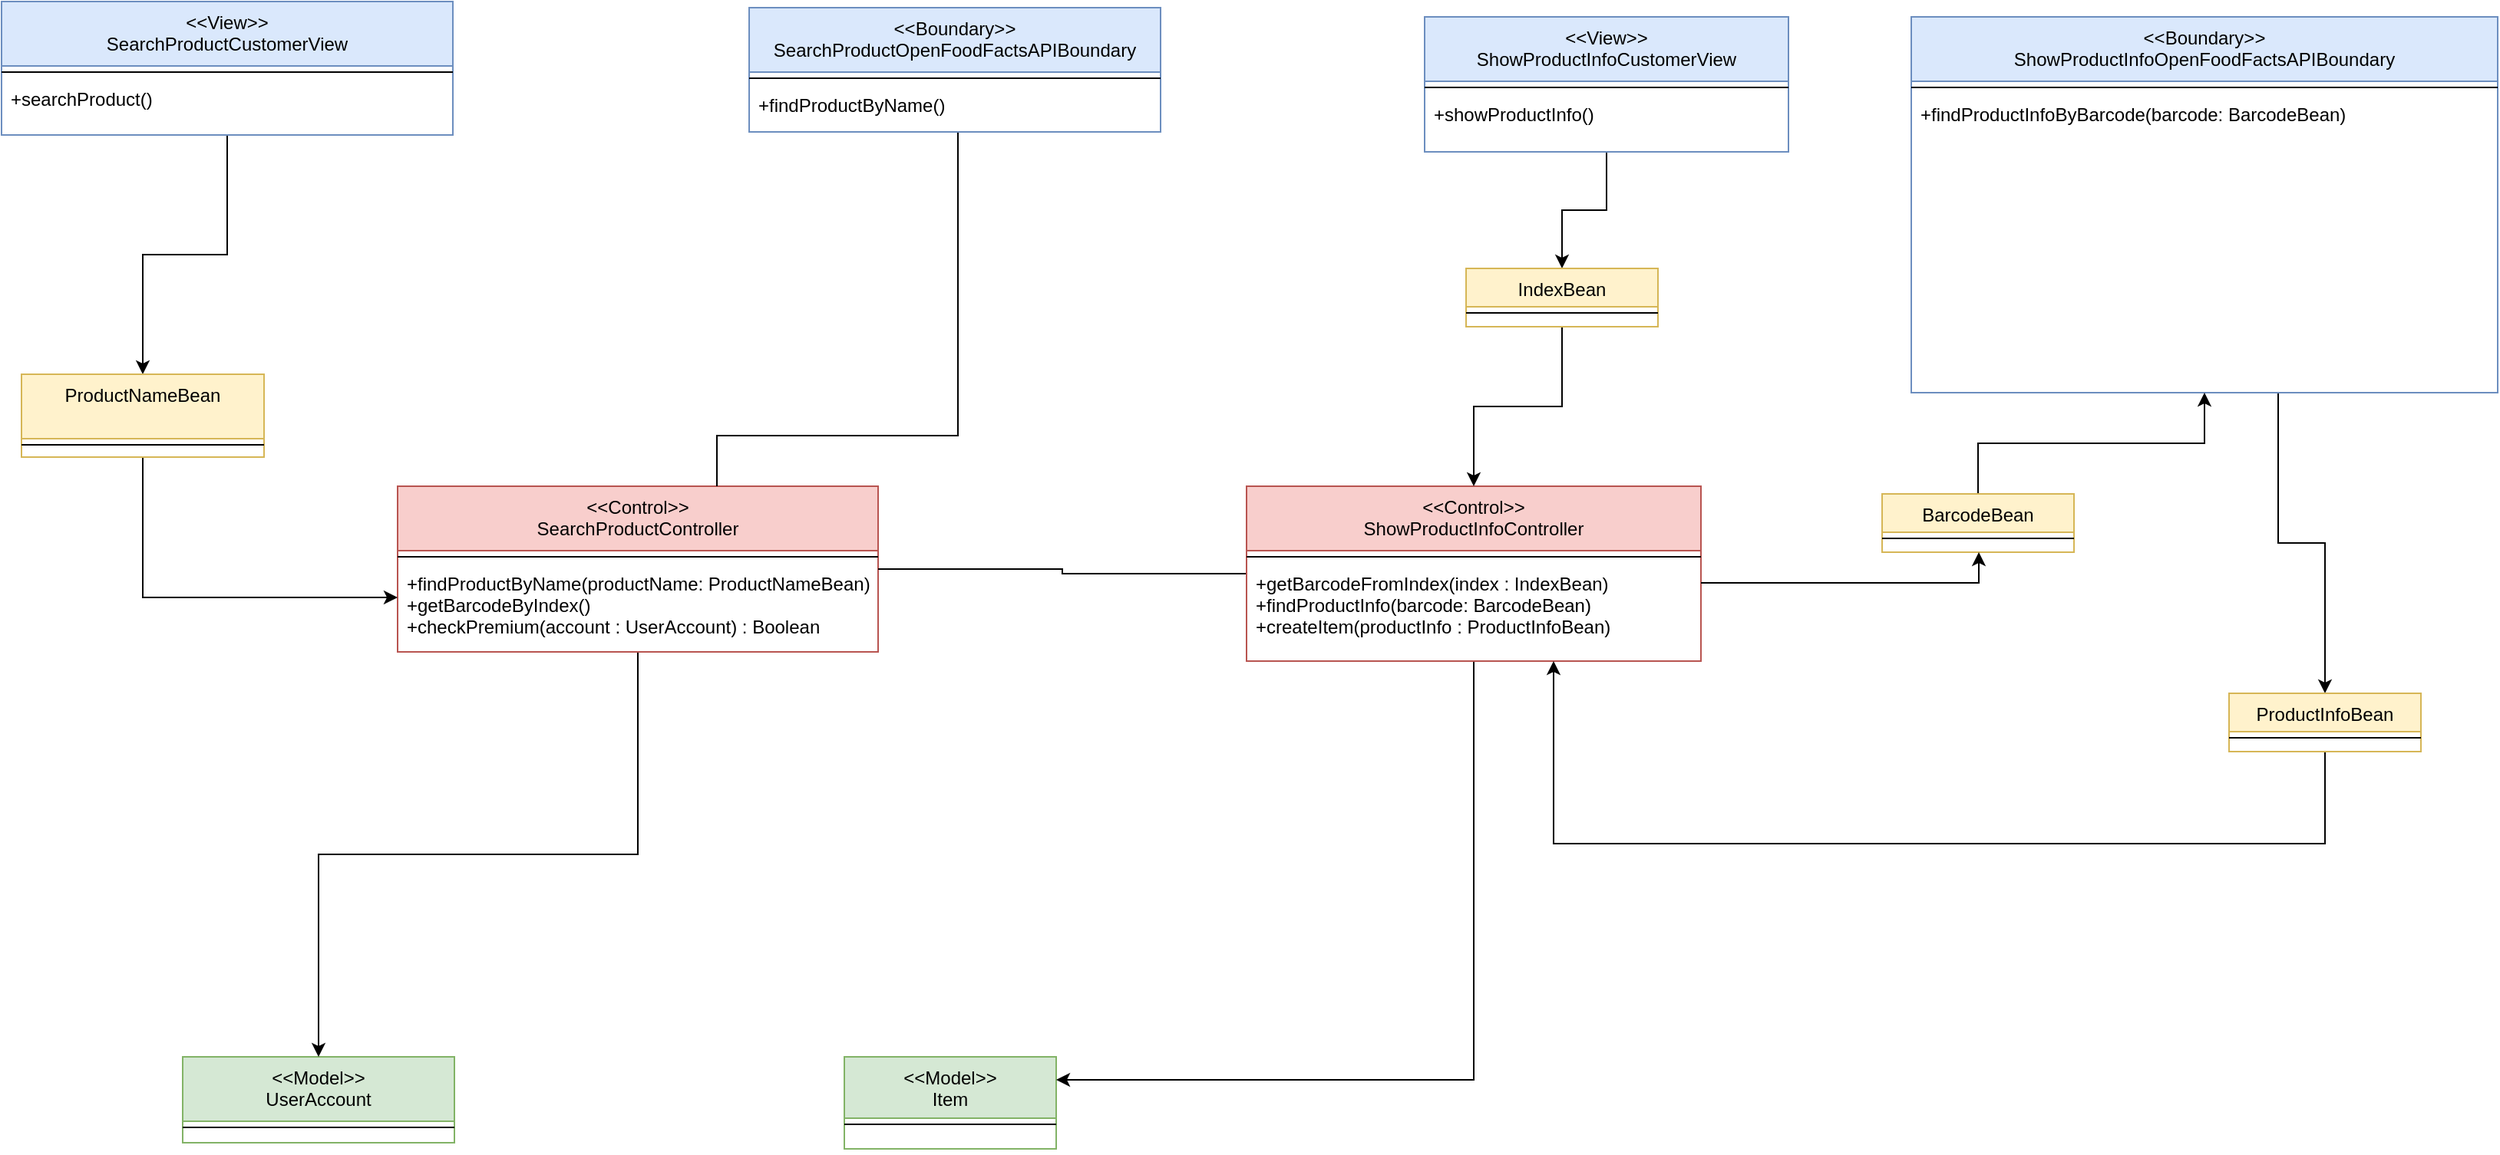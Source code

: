 <mxfile version="20.8.13" type="device"><diagram name="Pagina-1" id="UmniKbAy3muger2Wqppi"><mxGraphModel dx="1588" dy="876" grid="0" gridSize="10" guides="1" tooltips="1" connect="1" arrows="1" fold="1" page="1" pageScale="1" pageWidth="827" pageHeight="1169" math="0" shadow="0"><root><mxCell id="0"/><mxCell id="1" parent="0"/><mxCell id="kpLYrS2HoN4zXeKdUY_x-1" value="&lt;&lt;Model&gt;&gt;&#10;UserAccount" style="swimlane;fontStyle=0;align=center;verticalAlign=top;childLayout=stackLayout;horizontal=1;startSize=42;horizontalStack=0;resizeParent=1;resizeLast=0;collapsible=1;marginBottom=0;rounded=0;shadow=0;strokeWidth=1;fillColor=#d5e8d4;strokeColor=#82b366;" vertex="1" parent="1"><mxGeometry x="331" y="752" width="177" height="56" as="geometry"><mxRectangle x="894.5" y="841" width="160" height="54" as="alternateBounds"/></mxGeometry></mxCell><mxCell id="kpLYrS2HoN4zXeKdUY_x-2" value="" style="line;html=1;strokeWidth=1;align=left;verticalAlign=middle;spacingTop=-1;spacingLeft=3;spacingRight=3;rotatable=0;labelPosition=right;points=[];portConstraint=eastwest;" vertex="1" parent="kpLYrS2HoN4zXeKdUY_x-1"><mxGeometry y="42" width="177" height="8" as="geometry"/></mxCell><mxCell id="kpLYrS2HoN4zXeKdUY_x-4" value="&lt;&lt;Model&gt;&gt;&#10;Item" style="swimlane;fontStyle=0;align=center;verticalAlign=top;childLayout=stackLayout;horizontal=1;startSize=40;horizontalStack=0;resizeParent=1;resizeLast=0;collapsible=1;marginBottom=0;rounded=0;shadow=0;strokeWidth=1;fillColor=#d5e8d4;strokeColor=#82b366;" vertex="1" parent="1"><mxGeometry x="762" y="752" width="138" height="60" as="geometry"><mxRectangle x="1407.5" y="893" width="160" height="49.5" as="alternateBounds"/></mxGeometry></mxCell><mxCell id="kpLYrS2HoN4zXeKdUY_x-5" value="" style="line;html=1;strokeWidth=1;align=left;verticalAlign=middle;spacingTop=-1;spacingLeft=3;spacingRight=3;rotatable=0;labelPosition=right;points=[];portConstraint=eastwest;" vertex="1" parent="kpLYrS2HoN4zXeKdUY_x-4"><mxGeometry y="40" width="138" height="8" as="geometry"/></mxCell><mxCell id="kpLYrS2HoN4zXeKdUY_x-6" value="&#10; " style="text;align=left;verticalAlign=top;spacingLeft=4;spacingRight=4;overflow=hidden;rotatable=0;points=[[0,0.5],[1,0.5]];portConstraint=eastwest;" vertex="1" parent="kpLYrS2HoN4zXeKdUY_x-4"><mxGeometry y="48" width="138" height="12" as="geometry"/></mxCell><mxCell id="kpLYrS2HoN4zXeKdUY_x-7" style="edgeStyle=orthogonalEdgeStyle;rounded=0;orthogonalLoop=1;jettySize=auto;html=1;" edge="1" parent="1" source="kpLYrS2HoN4zXeKdUY_x-8" target="kpLYrS2HoN4zXeKdUY_x-1"><mxGeometry relative="1" as="geometry"/></mxCell><mxCell id="kpLYrS2HoN4zXeKdUY_x-8" value="&lt;&lt;Control&gt;&gt;&#10;SearchProductController" style="swimlane;fontStyle=0;align=center;verticalAlign=top;childLayout=stackLayout;horizontal=1;startSize=42;horizontalStack=0;resizeParent=1;resizeLast=0;collapsible=1;marginBottom=0;rounded=0;shadow=0;strokeWidth=1;fillColor=#f8cecc;strokeColor=#b85450;" vertex="1" parent="1"><mxGeometry x="471" y="380" width="313" height="108" as="geometry"><mxRectangle x="894.5" y="841" width="160" height="54" as="alternateBounds"/></mxGeometry></mxCell><mxCell id="kpLYrS2HoN4zXeKdUY_x-9" value="" style="line;html=1;strokeWidth=1;align=left;verticalAlign=middle;spacingTop=-1;spacingLeft=3;spacingRight=3;rotatable=0;labelPosition=right;points=[];portConstraint=eastwest;" vertex="1" parent="kpLYrS2HoN4zXeKdUY_x-8"><mxGeometry y="42" width="313" height="8" as="geometry"/></mxCell><mxCell id="kpLYrS2HoN4zXeKdUY_x-10" value="+findProductByName(productName: ProductNameBean)&#10;+getBarcodeByIndex()&#10;+checkPremium(account : UserAccount) : Boolean" style="text;align=left;verticalAlign=top;spacingLeft=4;spacingRight=4;overflow=hidden;rotatable=0;points=[[0,0.5],[1,0.5]];portConstraint=eastwest;" vertex="1" parent="kpLYrS2HoN4zXeKdUY_x-8"><mxGeometry y="50" width="313" height="45" as="geometry"/></mxCell><mxCell id="kpLYrS2HoN4zXeKdUY_x-11" style="edgeStyle=orthogonalEdgeStyle;rounded=0;orthogonalLoop=1;jettySize=auto;html=1;startArrow=classic;startFill=1;endArrow=none;endFill=0;" edge="1" parent="1" source="kpLYrS2HoN4zXeKdUY_x-32" target="kpLYrS2HoN4zXeKdUY_x-12"><mxGeometry relative="1" as="geometry"/></mxCell><mxCell id="kpLYrS2HoN4zXeKdUY_x-12" value="&lt;&lt;View&gt;&gt;&#10;SearchProductCustomerView" style="swimlane;fontStyle=0;align=center;verticalAlign=top;childLayout=stackLayout;horizontal=1;startSize=42;horizontalStack=0;resizeParent=1;resizeLast=0;collapsible=1;marginBottom=0;rounded=0;shadow=0;strokeWidth=1;fillColor=#dae8fc;strokeColor=#6c8ebf;" vertex="1" parent="1"><mxGeometry x="213" y="64" width="294" height="87" as="geometry"><mxRectangle x="894.5" y="841" width="160" height="54" as="alternateBounds"/></mxGeometry></mxCell><mxCell id="kpLYrS2HoN4zXeKdUY_x-13" value="" style="line;html=1;strokeWidth=1;align=left;verticalAlign=middle;spacingTop=-1;spacingLeft=3;spacingRight=3;rotatable=0;labelPosition=right;points=[];portConstraint=eastwest;" vertex="1" parent="kpLYrS2HoN4zXeKdUY_x-12"><mxGeometry y="42" width="294" height="8" as="geometry"/></mxCell><mxCell id="kpLYrS2HoN4zXeKdUY_x-14" value="+searchProduct()" style="text;align=left;verticalAlign=top;spacingLeft=4;spacingRight=4;overflow=hidden;rotatable=0;points=[[0,0.5],[1,0.5]];portConstraint=eastwest;" vertex="1" parent="kpLYrS2HoN4zXeKdUY_x-12"><mxGeometry y="50" width="294" height="37" as="geometry"/></mxCell><mxCell id="kpLYrS2HoN4zXeKdUY_x-15" style="edgeStyle=orthogonalEdgeStyle;rounded=0;orthogonalLoop=1;jettySize=auto;html=1;startArrow=none;startFill=0;endArrow=none;endFill=0;" edge="1" parent="1" source="kpLYrS2HoN4zXeKdUY_x-16" target="kpLYrS2HoN4zXeKdUY_x-8"><mxGeometry relative="1" as="geometry"><Array as="points"><mxPoint x="836" y="347"/><mxPoint x="679" y="347"/></Array></mxGeometry></mxCell><mxCell id="kpLYrS2HoN4zXeKdUY_x-16" value="&lt;&lt;Boundary&gt;&gt;&#10;SearchProductOpenFoodFactsAPIBoundary" style="swimlane;fontStyle=0;align=center;verticalAlign=top;childLayout=stackLayout;horizontal=1;startSize=42;horizontalStack=0;resizeParent=1;resizeLast=0;collapsible=1;marginBottom=0;rounded=0;shadow=0;strokeWidth=1;fillColor=#dae8fc;strokeColor=#6c8ebf;" vertex="1" parent="1"><mxGeometry x="700" y="68" width="268" height="81" as="geometry"><mxRectangle x="894.5" y="841" width="160" height="54" as="alternateBounds"/></mxGeometry></mxCell><mxCell id="kpLYrS2HoN4zXeKdUY_x-17" value="" style="line;html=1;strokeWidth=1;align=left;verticalAlign=middle;spacingTop=-1;spacingLeft=3;spacingRight=3;rotatable=0;labelPosition=right;points=[];portConstraint=eastwest;" vertex="1" parent="kpLYrS2HoN4zXeKdUY_x-16"><mxGeometry y="42" width="268" height="8" as="geometry"/></mxCell><mxCell id="kpLYrS2HoN4zXeKdUY_x-18" value="+findProductByName()" style="text;align=left;verticalAlign=top;spacingLeft=4;spacingRight=4;overflow=hidden;rotatable=0;points=[[0,0.5],[1,0.5]];portConstraint=eastwest;" vertex="1" parent="kpLYrS2HoN4zXeKdUY_x-16"><mxGeometry y="50" width="268" height="25" as="geometry"/></mxCell><mxCell id="kpLYrS2HoN4zXeKdUY_x-39" style="edgeStyle=orthogonalEdgeStyle;rounded=0;orthogonalLoop=1;jettySize=auto;html=1;startArrow=none;startFill=0;endArrow=classic;endFill=1;" edge="1" parent="1" source="kpLYrS2HoN4zXeKdUY_x-20" target="kpLYrS2HoN4zXeKdUY_x-37"><mxGeometry relative="1" as="geometry"/></mxCell><mxCell id="kpLYrS2HoN4zXeKdUY_x-20" value="&lt;&lt;View&gt;&gt;&#10;ShowProductInfoCustomerView" style="swimlane;fontStyle=0;align=center;verticalAlign=top;childLayout=stackLayout;horizontal=1;startSize=42;horizontalStack=0;resizeParent=1;resizeLast=0;collapsible=1;marginBottom=0;rounded=0;shadow=0;strokeWidth=1;fillColor=#dae8fc;strokeColor=#6c8ebf;" vertex="1" parent="1"><mxGeometry x="1140" y="74" width="237" height="88" as="geometry"><mxRectangle x="894.5" y="841" width="160" height="54" as="alternateBounds"/></mxGeometry></mxCell><mxCell id="kpLYrS2HoN4zXeKdUY_x-21" value="" style="line;html=1;strokeWidth=1;align=left;verticalAlign=middle;spacingTop=-1;spacingLeft=3;spacingRight=3;rotatable=0;labelPosition=right;points=[];portConstraint=eastwest;" vertex="1" parent="kpLYrS2HoN4zXeKdUY_x-20"><mxGeometry y="42" width="237" height="8" as="geometry"/></mxCell><mxCell id="kpLYrS2HoN4zXeKdUY_x-22" value="+showProductInfo()" style="text;align=left;verticalAlign=top;spacingLeft=4;spacingRight=4;overflow=hidden;rotatable=0;points=[[0,0.5],[1,0.5]];portConstraint=eastwest;" vertex="1" parent="kpLYrS2HoN4zXeKdUY_x-20"><mxGeometry y="50" width="237" height="38" as="geometry"/></mxCell><mxCell id="kpLYrS2HoN4zXeKdUY_x-24" style="edgeStyle=orthogonalEdgeStyle;rounded=0;orthogonalLoop=1;jettySize=auto;html=1;startArrow=none;startFill=0;endArrow=none;endFill=0;" edge="1" parent="1" source="kpLYrS2HoN4zXeKdUY_x-26" target="kpLYrS2HoN4zXeKdUY_x-8"><mxGeometry relative="1" as="geometry"/></mxCell><mxCell id="kpLYrS2HoN4zXeKdUY_x-25" style="edgeStyle=orthogonalEdgeStyle;rounded=0;orthogonalLoop=1;jettySize=auto;html=1;startArrow=none;startFill=0;" edge="1" parent="1" source="kpLYrS2HoN4zXeKdUY_x-26" target="kpLYrS2HoN4zXeKdUY_x-4"><mxGeometry relative="1" as="geometry"><Array as="points"><mxPoint x="1172" y="767"/></Array></mxGeometry></mxCell><mxCell id="kpLYrS2HoN4zXeKdUY_x-26" value="&lt;&lt;Control&gt;&gt;&#10;ShowProductInfoController" style="swimlane;fontStyle=0;align=center;verticalAlign=top;childLayout=stackLayout;horizontal=1;startSize=42;horizontalStack=0;resizeParent=1;resizeLast=0;collapsible=1;marginBottom=0;rounded=0;shadow=0;strokeWidth=1;fillColor=#f8cecc;strokeColor=#b85450;" vertex="1" parent="1"><mxGeometry x="1024" y="380" width="296" height="114" as="geometry"><mxRectangle x="894.5" y="841" width="160" height="54" as="alternateBounds"/></mxGeometry></mxCell><mxCell id="kpLYrS2HoN4zXeKdUY_x-27" value="" style="line;html=1;strokeWidth=1;align=left;verticalAlign=middle;spacingTop=-1;spacingLeft=3;spacingRight=3;rotatable=0;labelPosition=right;points=[];portConstraint=eastwest;" vertex="1" parent="kpLYrS2HoN4zXeKdUY_x-26"><mxGeometry y="42" width="296" height="8" as="geometry"/></mxCell><mxCell id="kpLYrS2HoN4zXeKdUY_x-28" value="+getBarcodeFromIndex(index : IndexBean)&#10;+findProductInfo(barcode: BarcodeBean) &#10;+createItem(productInfo : ProductInfoBean)" style="text;align=left;verticalAlign=top;spacingLeft=4;spacingRight=4;overflow=hidden;rotatable=0;points=[[0,0.5],[1,0.5]];portConstraint=eastwest;" vertex="1" parent="kpLYrS2HoN4zXeKdUY_x-26"><mxGeometry y="50" width="296" height="61" as="geometry"/></mxCell><mxCell id="kpLYrS2HoN4zXeKdUY_x-47" style="edgeStyle=orthogonalEdgeStyle;rounded=0;orthogonalLoop=1;jettySize=auto;html=1;entryX=0.5;entryY=0;entryDx=0;entryDy=0;startArrow=none;startFill=0;endArrow=classic;endFill=1;" edge="1" parent="1" source="kpLYrS2HoN4zXeKdUY_x-29" target="kpLYrS2HoN4zXeKdUY_x-45"><mxGeometry relative="1" as="geometry"><Array as="points"><mxPoint x="1696" y="417"/><mxPoint x="1727" y="417"/></Array></mxGeometry></mxCell><mxCell id="kpLYrS2HoN4zXeKdUY_x-29" value="&lt;&lt;Boundary&gt;&gt;&#10;ShowProductInfoOpenFoodFactsAPIBoundary" style="swimlane;fontStyle=0;align=center;verticalAlign=top;childLayout=stackLayout;horizontal=1;startSize=42;horizontalStack=0;resizeParent=1;resizeLast=0;collapsible=1;marginBottom=0;rounded=0;shadow=0;strokeWidth=1;fillColor=#dae8fc;strokeColor=#6c8ebf;" vertex="1" parent="1"><mxGeometry x="1457" y="74" width="382" height="245" as="geometry"><mxRectangle x="894.5" y="841" width="160" height="54" as="alternateBounds"/></mxGeometry></mxCell><mxCell id="kpLYrS2HoN4zXeKdUY_x-30" value="" style="line;html=1;strokeWidth=1;align=left;verticalAlign=middle;spacingTop=-1;spacingLeft=3;spacingRight=3;rotatable=0;labelPosition=right;points=[];portConstraint=eastwest;" vertex="1" parent="kpLYrS2HoN4zXeKdUY_x-29"><mxGeometry y="42" width="382" height="8" as="geometry"/></mxCell><mxCell id="kpLYrS2HoN4zXeKdUY_x-31" value="+findProductInfoByBarcode(barcode: BarcodeBean) " style="text;align=left;verticalAlign=top;spacingLeft=4;spacingRight=4;overflow=hidden;rotatable=0;points=[[0,0.5],[1,0.5]];portConstraint=eastwest;" vertex="1" parent="kpLYrS2HoN4zXeKdUY_x-29"><mxGeometry y="50" width="382" height="118" as="geometry"/></mxCell><mxCell id="kpLYrS2HoN4zXeKdUY_x-35" style="edgeStyle=orthogonalEdgeStyle;rounded=0;orthogonalLoop=1;jettySize=auto;html=1;entryX=0;entryY=0.5;entryDx=0;entryDy=0;endArrow=classic;endFill=1;" edge="1" parent="1" source="kpLYrS2HoN4zXeKdUY_x-32" target="kpLYrS2HoN4zXeKdUY_x-10"><mxGeometry relative="1" as="geometry"/></mxCell><mxCell id="kpLYrS2HoN4zXeKdUY_x-32" value="ProductNameBean" style="swimlane;fontStyle=0;align=center;verticalAlign=top;childLayout=stackLayout;horizontal=1;startSize=42;horizontalStack=0;resizeParent=1;resizeLast=0;collapsible=1;marginBottom=0;rounded=0;shadow=0;strokeWidth=1;fillColor=#fff2cc;strokeColor=#d6b656;" vertex="1" parent="1"><mxGeometry x="226" y="307" width="158" height="54" as="geometry"><mxRectangle x="894.5" y="841" width="160" height="54" as="alternateBounds"/></mxGeometry></mxCell><mxCell id="kpLYrS2HoN4zXeKdUY_x-33" value="" style="line;html=1;strokeWidth=1;align=left;verticalAlign=middle;spacingTop=-1;spacingLeft=3;spacingRight=3;rotatable=0;labelPosition=right;points=[];portConstraint=eastwest;" vertex="1" parent="kpLYrS2HoN4zXeKdUY_x-32"><mxGeometry y="42" width="158" height="8" as="geometry"/></mxCell><mxCell id="kpLYrS2HoN4zXeKdUY_x-40" style="edgeStyle=orthogonalEdgeStyle;rounded=0;orthogonalLoop=1;jettySize=auto;html=1;startArrow=none;startFill=0;endArrow=classic;endFill=1;" edge="1" parent="1" source="kpLYrS2HoN4zXeKdUY_x-37" target="kpLYrS2HoN4zXeKdUY_x-26"><mxGeometry relative="1" as="geometry"/></mxCell><mxCell id="kpLYrS2HoN4zXeKdUY_x-37" value="IndexBean" style="swimlane;fontStyle=0;align=center;verticalAlign=top;childLayout=stackLayout;horizontal=1;startSize=25;horizontalStack=0;resizeParent=1;resizeLast=0;collapsible=1;marginBottom=0;rounded=0;shadow=0;strokeWidth=1;fillColor=#fff2cc;strokeColor=#d6b656;" vertex="1" parent="1"><mxGeometry x="1167" y="238" width="125" height="38" as="geometry"><mxRectangle x="894.5" y="841" width="160" height="54" as="alternateBounds"/></mxGeometry></mxCell><mxCell id="kpLYrS2HoN4zXeKdUY_x-38" value="" style="line;html=1;strokeWidth=1;align=left;verticalAlign=middle;spacingTop=-1;spacingLeft=3;spacingRight=3;rotatable=0;labelPosition=right;points=[];portConstraint=eastwest;" vertex="1" parent="kpLYrS2HoN4zXeKdUY_x-37"><mxGeometry y="25" width="125" height="8" as="geometry"/></mxCell><mxCell id="kpLYrS2HoN4zXeKdUY_x-44" style="edgeStyle=orthogonalEdgeStyle;rounded=0;orthogonalLoop=1;jettySize=auto;html=1;startArrow=none;startFill=0;endArrow=classic;endFill=1;" edge="1" parent="1" source="kpLYrS2HoN4zXeKdUY_x-41" target="kpLYrS2HoN4zXeKdUY_x-29"><mxGeometry relative="1" as="geometry"/></mxCell><mxCell id="kpLYrS2HoN4zXeKdUY_x-41" value="BarcodeBean" style="swimlane;fontStyle=0;align=center;verticalAlign=top;childLayout=stackLayout;horizontal=1;startSize=25;horizontalStack=0;resizeParent=1;resizeLast=0;collapsible=1;marginBottom=0;rounded=0;shadow=0;strokeWidth=1;fillColor=#fff2cc;strokeColor=#d6b656;" vertex="1" parent="1"><mxGeometry x="1438" y="385" width="125" height="38" as="geometry"><mxRectangle x="894.5" y="841" width="160" height="54" as="alternateBounds"/></mxGeometry></mxCell><mxCell id="kpLYrS2HoN4zXeKdUY_x-42" value="" style="line;html=1;strokeWidth=1;align=left;verticalAlign=middle;spacingTop=-1;spacingLeft=3;spacingRight=3;rotatable=0;labelPosition=right;points=[];portConstraint=eastwest;" vertex="1" parent="kpLYrS2HoN4zXeKdUY_x-41"><mxGeometry y="25" width="125" height="8" as="geometry"/></mxCell><mxCell id="kpLYrS2HoN4zXeKdUY_x-43" style="edgeStyle=orthogonalEdgeStyle;rounded=0;orthogonalLoop=1;jettySize=auto;html=1;startArrow=none;startFill=0;endArrow=classic;endFill=1;" edge="1" parent="1" source="kpLYrS2HoN4zXeKdUY_x-28" target="kpLYrS2HoN4zXeKdUY_x-41"><mxGeometry relative="1" as="geometry"><Array as="points"><mxPoint x="1501" y="443"/></Array></mxGeometry></mxCell><mxCell id="kpLYrS2HoN4zXeKdUY_x-48" style="edgeStyle=orthogonalEdgeStyle;rounded=0;orthogonalLoop=1;jettySize=auto;html=1;startArrow=none;startFill=0;endArrow=classic;endFill=1;" edge="1" parent="1" source="kpLYrS2HoN4zXeKdUY_x-45" target="kpLYrS2HoN4zXeKdUY_x-26"><mxGeometry relative="1" as="geometry"><Array as="points"><mxPoint x="1727" y="613"/><mxPoint x="1224" y="613"/></Array></mxGeometry></mxCell><mxCell id="kpLYrS2HoN4zXeKdUY_x-45" value="ProductInfoBean" style="swimlane;fontStyle=0;align=center;verticalAlign=top;childLayout=stackLayout;horizontal=1;startSize=25;horizontalStack=0;resizeParent=1;resizeLast=0;collapsible=1;marginBottom=0;rounded=0;shadow=0;strokeWidth=1;fillColor=#fff2cc;strokeColor=#d6b656;" vertex="1" parent="1"><mxGeometry x="1664" y="515" width="125" height="38" as="geometry"><mxRectangle x="894.5" y="841" width="160" height="54" as="alternateBounds"/></mxGeometry></mxCell><mxCell id="kpLYrS2HoN4zXeKdUY_x-46" value="" style="line;html=1;strokeWidth=1;align=left;verticalAlign=middle;spacingTop=-1;spacingLeft=3;spacingRight=3;rotatable=0;labelPosition=right;points=[];portConstraint=eastwest;" vertex="1" parent="kpLYrS2HoN4zXeKdUY_x-45"><mxGeometry y="25" width="125" height="8" as="geometry"/></mxCell></root></mxGraphModel></diagram></mxfile>